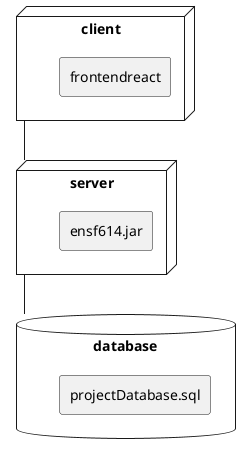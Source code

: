 @startuml
node server{
     rectangle ensf614.jar
}
node client {
    rectangle frontendreact
}
database database{
    rectangle projectDatabase.sql
}

client -- server
server -- database
@enduml